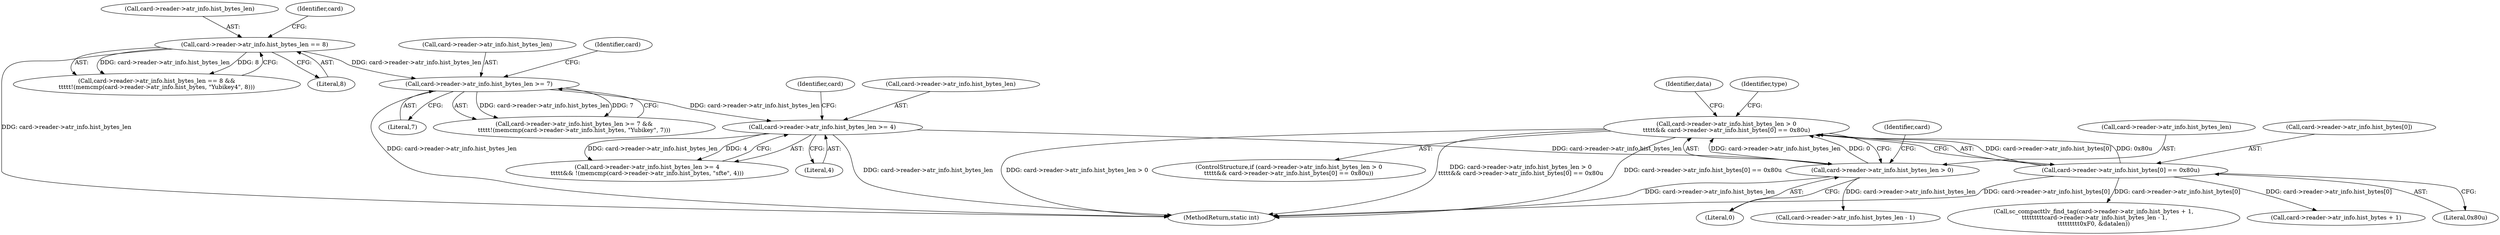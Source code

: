 digraph "0_OpenSC_8fe377e93b4b56060e5bbfb6f3142ceaeca744fa_15@API" {
"1000263" [label="(Call,card->reader->atr_info.hist_bytes_len > 0\n\t\t\t\t\t&& card->reader->atr_info.hist_bytes[0] == 0x80u)"];
"1000264" [label="(Call,card->reader->atr_info.hist_bytes_len > 0)"];
"1000237" [label="(Call,card->reader->atr_info.hist_bytes_len >= 4)"];
"1000210" [label="(Call,card->reader->atr_info.hist_bytes_len >= 7)"];
"1000183" [label="(Call,card->reader->atr_info.hist_bytes_len == 8)"];
"1000273" [label="(Call,card->reader->atr_info.hist_bytes[0] == 0x80u)"];
"1000210" [label="(Call,card->reader->atr_info.hist_bytes_len >= 7)"];
"1000272" [label="(Literal,0)"];
"1000278" [label="(Identifier,card)"];
"1000299" [label="(Call,card->reader->atr_info.hist_bytes_len - 1)"];
"1000251" [label="(Identifier,card)"];
"1000211" [label="(Call,card->reader->atr_info.hist_bytes_len)"];
"1000237" [label="(Call,card->reader->atr_info.hist_bytes_len >= 4)"];
"1000218" [label="(Literal,7)"];
"1000263" [label="(Call,card->reader->atr_info.hist_bytes_len > 0\n\t\t\t\t\t&& card->reader->atr_info.hist_bytes[0] == 0x80u)"];
"1000262" [label="(ControlStructure,if (card->reader->atr_info.hist_bytes_len > 0\n\t\t\t\t\t&& card->reader->atr_info.hist_bytes[0] == 0x80u))"];
"1000289" [label="(Call,sc_compacttlv_find_tag(card->reader->atr_info.hist_bytes + 1,\n \t\t\t\t\t\t\t\t\tcard->reader->atr_info.hist_bytes_len - 1,\n\t\t\t\t\t\t\t\t\t0xF0, &datalen))"];
"1000356" [label="(Identifier,type)"];
"1000290" [label="(Call,card->reader->atr_info.hist_bytes + 1)"];
"1000182" [label="(Call,card->reader->atr_info.hist_bytes_len == 8 &&\n\t\t\t\t\t!(memcmp(card->reader->atr_info.hist_bytes, \"Yubikey4\", 8)))"];
"1000288" [label="(Identifier,data)"];
"1000183" [label="(Call,card->reader->atr_info.hist_bytes_len == 8)"];
"1000264" [label="(Call,card->reader->atr_info.hist_bytes_len > 0)"];
"1000184" [label="(Call,card->reader->atr_info.hist_bytes_len)"];
"1000238" [label="(Call,card->reader->atr_info.hist_bytes_len)"];
"1000283" [label="(Literal,0x80u)"];
"1000273" [label="(Call,card->reader->atr_info.hist_bytes[0] == 0x80u)"];
"1000245" [label="(Literal,4)"];
"1000209" [label="(Call,card->reader->atr_info.hist_bytes_len >= 7 &&\n\t\t\t\t\t!(memcmp(card->reader->atr_info.hist_bytes, \"Yubikey\", 7)))"];
"1000224" [label="(Identifier,card)"];
"1000236" [label="(Call,card->reader->atr_info.hist_bytes_len >= 4\n\t\t\t\t\t&& !(memcmp(card->reader->atr_info.hist_bytes, \"sfte\", 4)))"];
"1000526" [label="(MethodReturn,static int)"];
"1000274" [label="(Call,card->reader->atr_info.hist_bytes[0])"];
"1000265" [label="(Call,card->reader->atr_info.hist_bytes_len)"];
"1000191" [label="(Literal,8)"];
"1000197" [label="(Identifier,card)"];
"1000263" -> "1000262"  [label="AST: "];
"1000263" -> "1000264"  [label="CFG: "];
"1000263" -> "1000273"  [label="CFG: "];
"1000264" -> "1000263"  [label="AST: "];
"1000273" -> "1000263"  [label="AST: "];
"1000288" -> "1000263"  [label="CFG: "];
"1000356" -> "1000263"  [label="CFG: "];
"1000263" -> "1000526"  [label="DDG: card->reader->atr_info.hist_bytes_len > 0"];
"1000263" -> "1000526"  [label="DDG: card->reader->atr_info.hist_bytes_len > 0\n\t\t\t\t\t&& card->reader->atr_info.hist_bytes[0] == 0x80u"];
"1000263" -> "1000526"  [label="DDG: card->reader->atr_info.hist_bytes[0] == 0x80u"];
"1000264" -> "1000263"  [label="DDG: card->reader->atr_info.hist_bytes_len"];
"1000264" -> "1000263"  [label="DDG: 0"];
"1000273" -> "1000263"  [label="DDG: card->reader->atr_info.hist_bytes[0]"];
"1000273" -> "1000263"  [label="DDG: 0x80u"];
"1000264" -> "1000272"  [label="CFG: "];
"1000265" -> "1000264"  [label="AST: "];
"1000272" -> "1000264"  [label="AST: "];
"1000278" -> "1000264"  [label="CFG: "];
"1000264" -> "1000526"  [label="DDG: card->reader->atr_info.hist_bytes_len"];
"1000237" -> "1000264"  [label="DDG: card->reader->atr_info.hist_bytes_len"];
"1000264" -> "1000299"  [label="DDG: card->reader->atr_info.hist_bytes_len"];
"1000237" -> "1000236"  [label="AST: "];
"1000237" -> "1000245"  [label="CFG: "];
"1000238" -> "1000237"  [label="AST: "];
"1000245" -> "1000237"  [label="AST: "];
"1000251" -> "1000237"  [label="CFG: "];
"1000236" -> "1000237"  [label="CFG: "];
"1000237" -> "1000526"  [label="DDG: card->reader->atr_info.hist_bytes_len"];
"1000237" -> "1000236"  [label="DDG: card->reader->atr_info.hist_bytes_len"];
"1000237" -> "1000236"  [label="DDG: 4"];
"1000210" -> "1000237"  [label="DDG: card->reader->atr_info.hist_bytes_len"];
"1000210" -> "1000209"  [label="AST: "];
"1000210" -> "1000218"  [label="CFG: "];
"1000211" -> "1000210"  [label="AST: "];
"1000218" -> "1000210"  [label="AST: "];
"1000224" -> "1000210"  [label="CFG: "];
"1000209" -> "1000210"  [label="CFG: "];
"1000210" -> "1000526"  [label="DDG: card->reader->atr_info.hist_bytes_len"];
"1000210" -> "1000209"  [label="DDG: card->reader->atr_info.hist_bytes_len"];
"1000210" -> "1000209"  [label="DDG: 7"];
"1000183" -> "1000210"  [label="DDG: card->reader->atr_info.hist_bytes_len"];
"1000183" -> "1000182"  [label="AST: "];
"1000183" -> "1000191"  [label="CFG: "];
"1000184" -> "1000183"  [label="AST: "];
"1000191" -> "1000183"  [label="AST: "];
"1000197" -> "1000183"  [label="CFG: "];
"1000182" -> "1000183"  [label="CFG: "];
"1000183" -> "1000526"  [label="DDG: card->reader->atr_info.hist_bytes_len"];
"1000183" -> "1000182"  [label="DDG: card->reader->atr_info.hist_bytes_len"];
"1000183" -> "1000182"  [label="DDG: 8"];
"1000273" -> "1000283"  [label="CFG: "];
"1000274" -> "1000273"  [label="AST: "];
"1000283" -> "1000273"  [label="AST: "];
"1000273" -> "1000526"  [label="DDG: card->reader->atr_info.hist_bytes[0]"];
"1000273" -> "1000289"  [label="DDG: card->reader->atr_info.hist_bytes[0]"];
"1000273" -> "1000290"  [label="DDG: card->reader->atr_info.hist_bytes[0]"];
}
